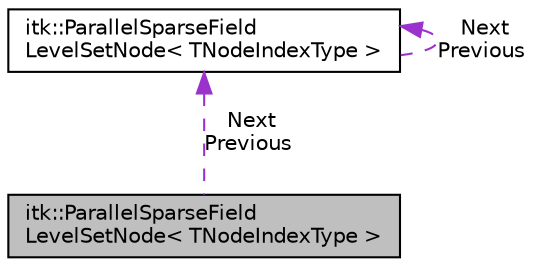 digraph "itk::ParallelSparseFieldLevelSetNode&lt; TNodeIndexType &gt;"
{
 // LATEX_PDF_SIZE
  edge [fontname="Helvetica",fontsize="10",labelfontname="Helvetica",labelfontsize="10"];
  node [fontname="Helvetica",fontsize="10",shape=record];
  Node1 [label="itk::ParallelSparseField\lLevelSetNode\< TNodeIndexType \>",height=0.2,width=0.4,color="black", fillcolor="grey75", style="filled", fontcolor="black",tooltip=" "];
  Node2 -> Node1 [dir="back",color="darkorchid3",fontsize="10",style="dashed",label=" Next\nPrevious" ,fontname="Helvetica"];
  Node2 [label="itk::ParallelSparseField\lLevelSetNode\< TNodeIndexType \>",height=0.2,width=0.4,color="black", fillcolor="white", style="filled",URL="$classitk_1_1ParallelSparseFieldLevelSetNode.html",tooltip=" "];
  Node2 -> Node2 [dir="back",color="darkorchid3",fontsize="10",style="dashed",label=" Next\nPrevious" ,fontname="Helvetica"];
}
